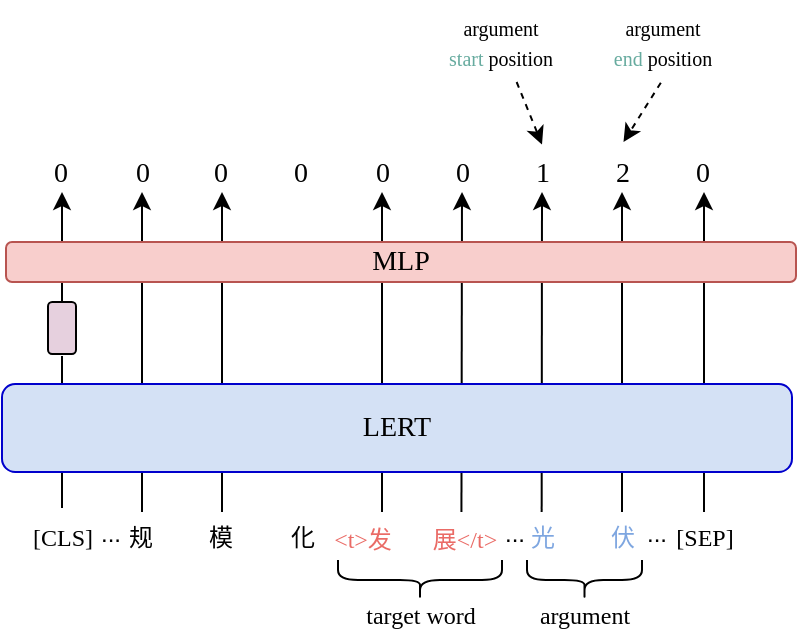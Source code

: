 <mxfile version="22.1.7" type="github">
  <diagram name="第 1 页" id="0Q2NC6H3fWaOLIkpraCQ">
    <mxGraphModel dx="531" dy="500" grid="0" gridSize="10" guides="1" tooltips="1" connect="1" arrows="1" fold="1" page="1" pageScale="1" pageWidth="827" pageHeight="1169" math="0" shadow="0">
      <root>
        <mxCell id="0" />
        <mxCell id="1" parent="0" />
        <mxCell id="LtXhnj66ykpueWbNTKgC-1" value="" style="endArrow=classic;html=1;rounded=0;" parent="1" edge="1">
          <mxGeometry width="50" height="50" relative="1" as="geometry">
            <mxPoint x="500" y="720" as="sourcePoint" />
            <mxPoint x="500" y="560" as="targetPoint" />
          </mxGeometry>
        </mxCell>
        <mxCell id="LtXhnj66ykpueWbNTKgC-2" value="" style="endArrow=classic;html=1;rounded=0;" parent="1" edge="1">
          <mxGeometry width="50" height="50" relative="1" as="geometry">
            <mxPoint x="459.83" y="720" as="sourcePoint" />
            <mxPoint x="460" y="560" as="targetPoint" />
          </mxGeometry>
        </mxCell>
        <mxCell id="LtXhnj66ykpueWbNTKgC-3" value="" style="endArrow=classic;html=1;rounded=0;" parent="1" edge="1">
          <mxGeometry width="50" height="50" relative="1" as="geometry">
            <mxPoint x="380" y="720" as="sourcePoint" />
            <mxPoint x="380" y="560" as="targetPoint" />
          </mxGeometry>
        </mxCell>
        <mxCell id="LtXhnj66ykpueWbNTKgC-4" value="" style="endArrow=classic;html=1;rounded=0;" parent="1" edge="1">
          <mxGeometry width="50" height="50" relative="1" as="geometry">
            <mxPoint x="419.72" y="720" as="sourcePoint" />
            <mxPoint x="420" y="560" as="targetPoint" />
          </mxGeometry>
        </mxCell>
        <mxCell id="LtXhnj66ykpueWbNTKgC-6" value="&lt;font face=&quot;Georgia&quot;&gt;[CLS]&lt;/font&gt;" style="text;html=1;align=center;verticalAlign=middle;resizable=0;points=[];autosize=1;strokeColor=none;fillColor=none;" parent="1" vertex="1">
          <mxGeometry x="195" y="718" width="50" height="30" as="geometry" />
        </mxCell>
        <mxCell id="LtXhnj66ykpueWbNTKgC-7" value="&lt;font color=&quot;#ea6b66&quot; face=&quot;宋体-简&quot;&gt;&lt;font style=&quot;vertical-align: inherit;&quot;&gt;&lt;font style=&quot;vertical-align: inherit;&quot;&gt;&amp;lt;t&amp;gt;发&lt;/font&gt;&lt;/font&gt;&lt;/font&gt;" style="text;html=1;align=center;verticalAlign=middle;resizable=0;points=[];autosize=1;strokeColor=none;fillColor=none;" parent="1" vertex="1">
          <mxGeometry x="344" y="720" width="52" height="27" as="geometry" />
        </mxCell>
        <mxCell id="LtXhnj66ykpueWbNTKgC-8" value="&lt;font color=&quot;#ea6b66&quot; face=&quot;宋体-简&quot;&gt;&lt;font style=&quot;vertical-align: inherit;&quot;&gt;&lt;font style=&quot;vertical-align: inherit;&quot;&gt;展&amp;lt;/t&amp;gt;&lt;/font&gt;&lt;/font&gt;&lt;/font&gt;" style="text;html=1;align=center;verticalAlign=middle;resizable=0;points=[];autosize=1;strokeColor=none;fillColor=none;" parent="1" vertex="1">
          <mxGeometry x="392" y="720" width="57" height="27" as="geometry" />
        </mxCell>
        <mxCell id="LtXhnj66ykpueWbNTKgC-9" value="..." style="text;html=1;align=center;verticalAlign=middle;resizable=0;points=[];autosize=1;strokeColor=none;fillColor=none;" parent="1" vertex="1">
          <mxGeometry x="230" y="718" width="28" height="26" as="geometry" />
        </mxCell>
        <mxCell id="LtXhnj66ykpueWbNTKgC-10" value="&lt;font color=&quot;#7ea6e0&quot;&gt;&lt;font style=&quot;vertical-align: inherit;&quot;&gt;&lt;font style=&quot;vertical-align: inherit;&quot;&gt;&lt;font style=&quot;vertical-align: inherit;&quot;&gt;&lt;font style=&quot;vertical-align: inherit;&quot;&gt;&lt;font style=&quot;vertical-align: inherit;&quot;&gt;&lt;font style=&quot;vertical-align: inherit;&quot;&gt;光&lt;/font&gt;&lt;/font&gt;&lt;/font&gt;&lt;/font&gt;&lt;/font&gt;&lt;/font&gt;&lt;/font&gt;" style="text;html=1;align=center;verticalAlign=middle;resizable=0;points=[];autosize=1;strokeColor=none;fillColor=none;fontFamily=宋体-简;" parent="1" vertex="1">
          <mxGeometry x="445" y="720" width="30" height="26" as="geometry" />
        </mxCell>
        <mxCell id="LtXhnj66ykpueWbNTKgC-11" value="&lt;font color=&quot;#7ea6e0&quot;&gt;&lt;font style=&quot;vertical-align: inherit;&quot;&gt;&lt;font style=&quot;vertical-align: inherit;&quot;&gt;伏&lt;/font&gt;&lt;/font&gt;&lt;/font&gt;" style="text;html=1;align=center;verticalAlign=middle;resizable=0;points=[];autosize=1;strokeColor=none;fillColor=none;fontFamily=宋体-简;" parent="1" vertex="1">
          <mxGeometry x="485" y="720" width="30" height="26" as="geometry" />
        </mxCell>
        <mxCell id="LtXhnj66ykpueWbNTKgC-14" value="&lt;font style=&quot;vertical-align: inherit;&quot;&gt;&lt;font style=&quot;vertical-align: inherit;&quot;&gt;&lt;font style=&quot;vertical-align: inherit;&quot;&gt;&lt;font style=&quot;vertical-align: inherit;&quot;&gt;规&lt;/font&gt;&lt;/font&gt;&lt;/font&gt;&lt;/font&gt;" style="text;html=1;align=center;verticalAlign=middle;resizable=0;points=[];autosize=1;strokeColor=none;fillColor=none;fontFamily=宋体-简;" parent="1" vertex="1">
          <mxGeometry x="244" y="720" width="30" height="26" as="geometry" />
        </mxCell>
        <mxCell id="LtXhnj66ykpueWbNTKgC-15" value="&lt;font style=&quot;vertical-align: inherit;&quot;&gt;&lt;font style=&quot;vertical-align: inherit;&quot;&gt;模&lt;/font&gt;&lt;/font&gt;" style="text;html=1;align=center;verticalAlign=middle;resizable=0;points=[];autosize=1;strokeColor=none;fillColor=none;fontFamily=宋体-简;" parent="1" vertex="1">
          <mxGeometry x="284" y="720" width="30" height="26" as="geometry" />
        </mxCell>
        <mxCell id="LtXhnj66ykpueWbNTKgC-16" value="&lt;font style=&quot;vertical-align: inherit;&quot;&gt;&lt;font style=&quot;vertical-align: inherit;&quot;&gt;&lt;font style=&quot;vertical-align: inherit;&quot;&gt;&lt;font style=&quot;vertical-align: inherit;&quot;&gt;化&lt;/font&gt;&lt;/font&gt;&lt;/font&gt;&lt;/font&gt;" style="text;html=1;align=center;verticalAlign=middle;resizable=0;points=[];autosize=1;strokeColor=none;fillColor=none;fontFamily=宋体-简;" parent="1" vertex="1">
          <mxGeometry x="325" y="720" width="30" height="26" as="geometry" />
        </mxCell>
        <mxCell id="LtXhnj66ykpueWbNTKgC-17" value="" style="endArrow=classic;html=1;rounded=0;" parent="1" edge="1">
          <mxGeometry width="50" height="50" relative="1" as="geometry">
            <mxPoint x="541" y="720" as="sourcePoint" />
            <mxPoint x="541" y="560" as="targetPoint" />
          </mxGeometry>
        </mxCell>
        <mxCell id="LtXhnj66ykpueWbNTKgC-18" value="" style="endArrow=classic;html=1;rounded=0;" parent="1" edge="1">
          <mxGeometry width="50" height="50" relative="1" as="geometry">
            <mxPoint x="300" y="720" as="sourcePoint" />
            <mxPoint x="300" y="560" as="targetPoint" />
          </mxGeometry>
        </mxCell>
        <mxCell id="LtXhnj66ykpueWbNTKgC-20" value="&lt;font face=&quot;Georgia&quot;&gt;[SEP]&lt;/font&gt;" style="text;html=1;align=center;verticalAlign=middle;resizable=0;points=[];autosize=1;strokeColor=none;fillColor=none;" parent="1" vertex="1">
          <mxGeometry x="516" y="718" width="50" height="30" as="geometry" />
        </mxCell>
        <mxCell id="LtXhnj66ykpueWbNTKgC-21" value="..." style="text;html=1;align=center;verticalAlign=middle;resizable=0;points=[];autosize=1;strokeColor=none;fillColor=none;" parent="1" vertex="1">
          <mxGeometry x="503" y="718" width="28" height="26" as="geometry" />
        </mxCell>
        <mxCell id="LtXhnj66ykpueWbNTKgC-22" value="" style="endArrow=classic;html=1;rounded=0;" parent="1" edge="1">
          <mxGeometry width="50" height="50" relative="1" as="geometry">
            <mxPoint x="260" y="720" as="sourcePoint" />
            <mxPoint x="260" y="560" as="targetPoint" />
          </mxGeometry>
        </mxCell>
        <mxCell id="LtXhnj66ykpueWbNTKgC-23" value="" style="endArrow=classic;html=1;rounded=0;" parent="1" edge="1" source="cbirffyMMEAyo2zPF6aE-3">
          <mxGeometry width="50" height="50" relative="1" as="geometry">
            <mxPoint x="220" y="720" as="sourcePoint" />
            <mxPoint x="220" y="560" as="targetPoint" />
          </mxGeometry>
        </mxCell>
        <mxCell id="LtXhnj66ykpueWbNTKgC-24" value="" style="shape=curlyBracket;whiteSpace=wrap;html=1;rounded=1;flipH=1;labelPosition=right;verticalLabelPosition=middle;align=left;verticalAlign=middle;direction=north;" parent="1" vertex="1">
          <mxGeometry x="452.5" y="744" width="57.5" height="20" as="geometry" />
        </mxCell>
        <mxCell id="LtXhnj66ykpueWbNTKgC-25" value="&lt;font face=&quot;Georgia&quot;&gt;argument&lt;/font&gt;" style="text;html=1;align=center;verticalAlign=middle;resizable=0;points=[];autosize=1;strokeColor=none;fillColor=none;" parent="1" vertex="1">
          <mxGeometry x="446.25" y="759" width="70" height="26" as="geometry" />
        </mxCell>
        <mxCell id="LtXhnj66ykpueWbNTKgC-26" value="" style="shape=curlyBracket;whiteSpace=wrap;html=1;rounded=1;flipH=1;labelPosition=right;verticalLabelPosition=middle;align=left;verticalAlign=middle;direction=north;" parent="1" vertex="1">
          <mxGeometry x="358" y="744" width="82" height="20" as="geometry" />
        </mxCell>
        <mxCell id="LtXhnj66ykpueWbNTKgC-27" value="&lt;font face=&quot;Georgia&quot;&gt;target word&lt;/font&gt;" style="text;html=1;align=center;verticalAlign=middle;resizable=0;points=[];autosize=1;strokeColor=none;fillColor=none;" parent="1" vertex="1">
          <mxGeometry x="359.5" y="759" width="79" height="26" as="geometry" />
        </mxCell>
        <mxCell id="LtXhnj66ykpueWbNTKgC-28" value="&lt;font face=&quot;Times New Roman&quot; style=&quot;font-size: 14px;&quot;&gt;0&lt;/font&gt;" style="text;html=1;align=center;verticalAlign=middle;resizable=0;points=[];autosize=1;strokeColor=none;fillColor=none;fontSize=14;" parent="1" vertex="1">
          <mxGeometry x="206" y="535" width="25" height="29" as="geometry" />
        </mxCell>
        <mxCell id="LtXhnj66ykpueWbNTKgC-29" value="&lt;font face=&quot;Times New Roman&quot; style=&quot;font-size: 14px;&quot;&gt;0&lt;/font&gt;" style="text;html=1;align=center;verticalAlign=middle;resizable=0;points=[];autosize=1;strokeColor=none;fillColor=none;fontSize=14;" parent="1" vertex="1">
          <mxGeometry x="247" y="535" width="25" height="29" as="geometry" />
        </mxCell>
        <mxCell id="LtXhnj66ykpueWbNTKgC-30" value="&lt;font face=&quot;Times New Roman&quot; style=&quot;font-size: 14px;&quot;&gt;0&lt;/font&gt;" style="text;html=1;align=center;verticalAlign=middle;resizable=0;points=[];autosize=1;strokeColor=none;fillColor=none;fontSize=14;" parent="1" vertex="1">
          <mxGeometry x="286.5" y="535" width="25" height="29" as="geometry" />
        </mxCell>
        <mxCell id="LtXhnj66ykpueWbNTKgC-31" value="&lt;font face=&quot;Times New Roman&quot; style=&quot;font-size: 14px;&quot;&gt;0&lt;/font&gt;" style="text;html=1;align=center;verticalAlign=middle;resizable=0;points=[];autosize=1;strokeColor=none;fillColor=none;fontSize=14;" parent="1" vertex="1">
          <mxGeometry x="326.5" y="535" width="25" height="29" as="geometry" />
        </mxCell>
        <mxCell id="LtXhnj66ykpueWbNTKgC-32" value="&lt;font face=&quot;Times New Roman&quot; style=&quot;font-size: 14px;&quot;&gt;0&lt;/font&gt;" style="text;html=1;align=center;verticalAlign=middle;resizable=0;points=[];autosize=1;strokeColor=none;fillColor=none;fontSize=14;" parent="1" vertex="1">
          <mxGeometry x="367" y="535" width="25" height="29" as="geometry" />
        </mxCell>
        <mxCell id="LtXhnj66ykpueWbNTKgC-33" value="&lt;font face=&quot;Times New Roman&quot; style=&quot;font-size: 14px;&quot;&gt;0&lt;/font&gt;" style="text;html=1;align=center;verticalAlign=middle;resizable=0;points=[];autosize=1;strokeColor=none;fillColor=none;fontSize=14;" parent="1" vertex="1">
          <mxGeometry x="407.5" y="535" width="25" height="29" as="geometry" />
        </mxCell>
        <mxCell id="LtXhnj66ykpueWbNTKgC-34" value="&lt;font face=&quot;Times New Roman&quot; style=&quot;font-size: 14px;&quot;&gt;1&lt;/font&gt;" style="text;html=1;align=center;verticalAlign=middle;resizable=0;points=[];autosize=1;strokeColor=none;fillColor=none;fontSize=14;" parent="1" vertex="1">
          <mxGeometry x="447.5" y="535" width="25" height="29" as="geometry" />
        </mxCell>
        <mxCell id="LtXhnj66ykpueWbNTKgC-35" value="&lt;font face=&quot;Times New Roman&quot; style=&quot;font-size: 14px;&quot;&gt;2&lt;/font&gt;" style="text;html=1;align=center;verticalAlign=middle;resizable=0;points=[];autosize=1;strokeColor=none;fillColor=none;fontSize=14;" parent="1" vertex="1">
          <mxGeometry x="487.5" y="535" width="25" height="29" as="geometry" />
        </mxCell>
        <mxCell id="LtXhnj66ykpueWbNTKgC-37" value="&lt;font face=&quot;Times New Roman&quot; style=&quot;font-size: 14px;&quot;&gt;0&lt;/font&gt;" style="text;html=1;align=center;verticalAlign=middle;resizable=0;points=[];autosize=1;strokeColor=none;fillColor=none;fontSize=14;" parent="1" vertex="1">
          <mxGeometry x="527" y="535" width="25" height="29" as="geometry" />
        </mxCell>
        <mxCell id="LtXhnj66ykpueWbNTKgC-38" value="&lt;font style=&quot;font-size: 14px;&quot; face=&quot;Georgia&quot;&gt;MLP&lt;/font&gt;" style="rounded=1;whiteSpace=wrap;html=1;fillColor=#f8cecc;strokeColor=#b85450;" parent="1" vertex="1">
          <mxGeometry x="192" y="585" width="395" height="20" as="geometry" />
        </mxCell>
        <mxCell id="LtXhnj66ykpueWbNTKgC-39" value="&lt;font style=&quot;font-size: 10px;&quot; face=&quot;Georgia&quot;&gt;argument&lt;br&gt;&lt;font color=&quot;#67ab9f&quot;&gt;start&lt;/font&gt; position&lt;/font&gt;" style="text;html=1;align=center;verticalAlign=middle;resizable=0;points=[];autosize=1;strokeColor=none;fillColor=none;" parent="1" vertex="1">
          <mxGeometry x="400.5" y="464" width="77" height="41" as="geometry" />
        </mxCell>
        <mxCell id="LtXhnj66ykpueWbNTKgC-40" value="&lt;font style=&quot;font-size: 10px;&quot; face=&quot;Georgia&quot;&gt;argument&lt;br&gt;&lt;font color=&quot;#67ab9f&quot;&gt;end&lt;/font&gt; position&lt;/font&gt;" style="text;html=1;align=center;verticalAlign=middle;resizable=0;points=[];autosize=1;strokeColor=none;fillColor=none;" parent="1" vertex="1">
          <mxGeometry x="483.5" y="464" width="73" height="41" as="geometry" />
        </mxCell>
        <mxCell id="LtXhnj66ykpueWbNTKgC-41" value="" style="endArrow=classic;html=1;rounded=0;entryX=0.5;entryY=0.043;entryDx=0;entryDy=0;entryPerimeter=0;dashed=1;" parent="1" source="LtXhnj66ykpueWbNTKgC-39" target="LtXhnj66ykpueWbNTKgC-34" edge="1">
          <mxGeometry width="50" height="50" relative="1" as="geometry">
            <mxPoint x="364" y="535" as="sourcePoint" />
            <mxPoint x="414" y="485" as="targetPoint" />
          </mxGeometry>
        </mxCell>
        <mxCell id="LtXhnj66ykpueWbNTKgC-43" value="" style="endArrow=classic;html=1;rounded=0;entryX=0.5;entryY=0.043;entryDx=0;entryDy=0;entryPerimeter=0;dashed=1;exitX=0.492;exitY=1.009;exitDx=0;exitDy=0;exitPerimeter=0;" parent="1" source="LtXhnj66ykpueWbNTKgC-40" edge="1">
          <mxGeometry width="50" height="50" relative="1" as="geometry">
            <mxPoint x="500.75" y="504" as="sourcePoint" />
            <mxPoint x="500.75" y="535" as="targetPoint" />
          </mxGeometry>
        </mxCell>
        <mxCell id="CH_fh-M7QrxdjGathnUp-1" value="&lt;font style=&quot;vertical-align: inherit;&quot;&gt;&lt;font style=&quot;vertical-align: inherit;&quot;&gt;...&lt;/font&gt;&lt;/font&gt;" style="text;html=1;align=center;verticalAlign=middle;resizable=0;points=[];autosize=1;strokeColor=none;fillColor=none;" parent="1" vertex="1">
          <mxGeometry x="432" y="718" width="28" height="26" as="geometry" />
        </mxCell>
        <mxCell id="cbirffyMMEAyo2zPF6aE-3" value="" style="rounded=1;whiteSpace=wrap;html=1;fillColor=#E6D0DE;" vertex="1" parent="1">
          <mxGeometry x="213" y="615" width="14" height="26" as="geometry" />
        </mxCell>
        <mxCell id="cbirffyMMEAyo2zPF6aE-8" value="" style="endArrow=none;html=1;rounded=0;" edge="1" parent="1" source="LtXhnj66ykpueWbNTKgC-6">
          <mxGeometry width="50" height="50" relative="1" as="geometry">
            <mxPoint x="346" y="703" as="sourcePoint" />
            <mxPoint x="220" y="642" as="targetPoint" />
          </mxGeometry>
        </mxCell>
        <mxCell id="LtXhnj66ykpueWbNTKgC-19" value="&lt;font style=&quot;font-size: 14px;&quot; face=&quot;Georgia&quot;&gt;LERT&lt;/font&gt;" style="rounded=1;whiteSpace=wrap;html=1;fillColor=#D4E1F5;strokeColor=#0000CC;" parent="1" vertex="1">
          <mxGeometry x="190" y="656" width="395" height="44" as="geometry" />
        </mxCell>
      </root>
    </mxGraphModel>
  </diagram>
</mxfile>
